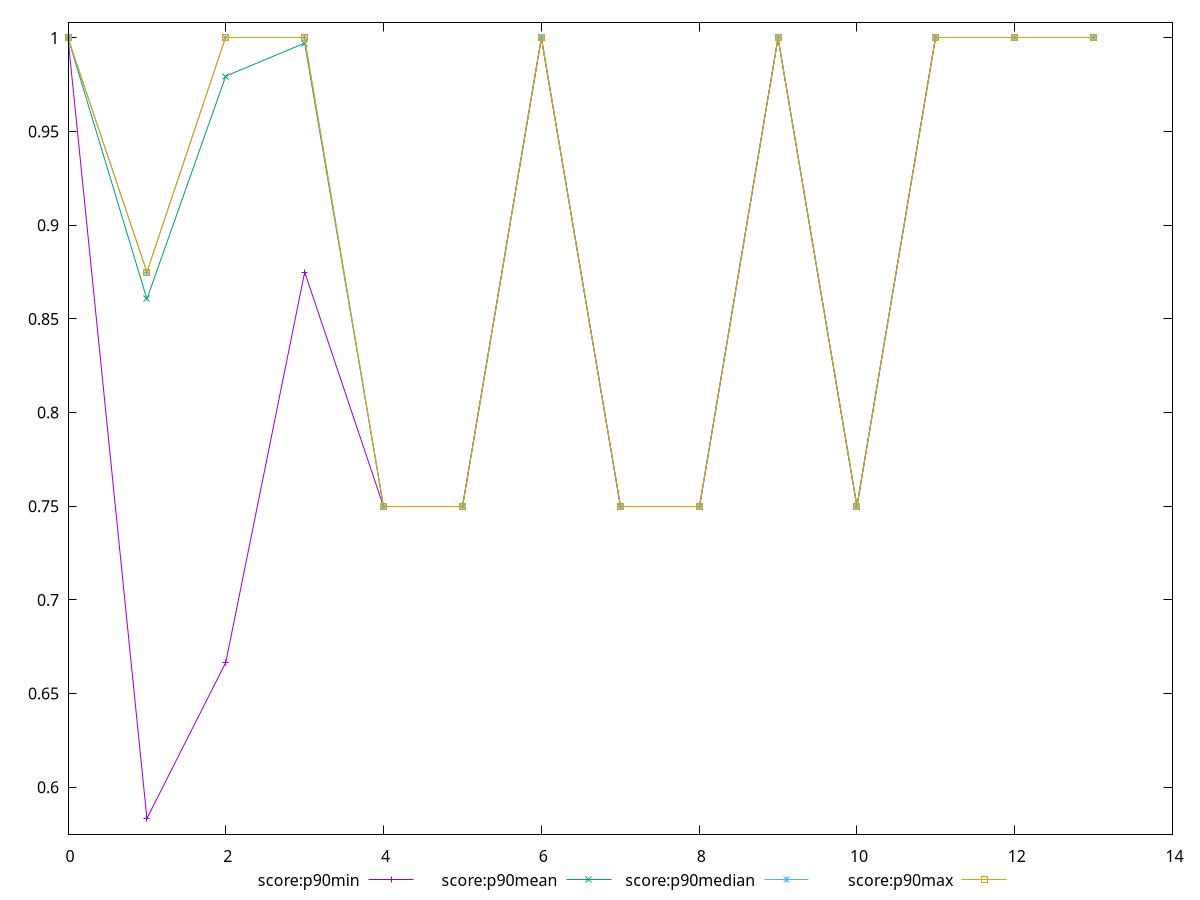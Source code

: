 reset
set terminal svg size 640, 520
set output "reprap/unused-css-rules/progression/score.svg"

$scoreP90Min <<EOF
0 1
1 0.5833333333333334
2 0.6666666666666666
3 0.875
4 0.75
5 0.75
6 1
7 0.75
8 0.75
9 1
10 0.75
11 1
12 1
13 1
EOF

$scoreP90Mean <<EOF
0 1
1 0.8606481481481483
2 0.9796296296296295
3 0.9972222222222222
4 0.75
5 0.75
6 1
7 0.75
8 0.75
9 1
10 0.75
11 1
12 1
13 1
EOF

$scoreP90Median <<EOF
0 1
1 0.875
2 1
3 1
4 0.75
5 0.75
6 1
7 0.75
8 0.75
9 1
10 0.75
11 1
12 1
13 1
EOF

$scoreP90Max <<EOF
0 1
1 0.875
2 1
3 1
4 0.75
5 0.75
6 1
7 0.75
8 0.75
9 1
10 0.75
11 1
12 1
13 1
EOF

set key outside below
set yrange [0.5750000000000001:1.0083333333333333]

plot \
  $scoreP90Min title "score:p90min" with linespoints, \
  $scoreP90Mean title "score:p90mean" with linespoints, \
  $scoreP90Median title "score:p90median" with linespoints, \
  $scoreP90Max title "score:p90max" with linespoints, \


reset